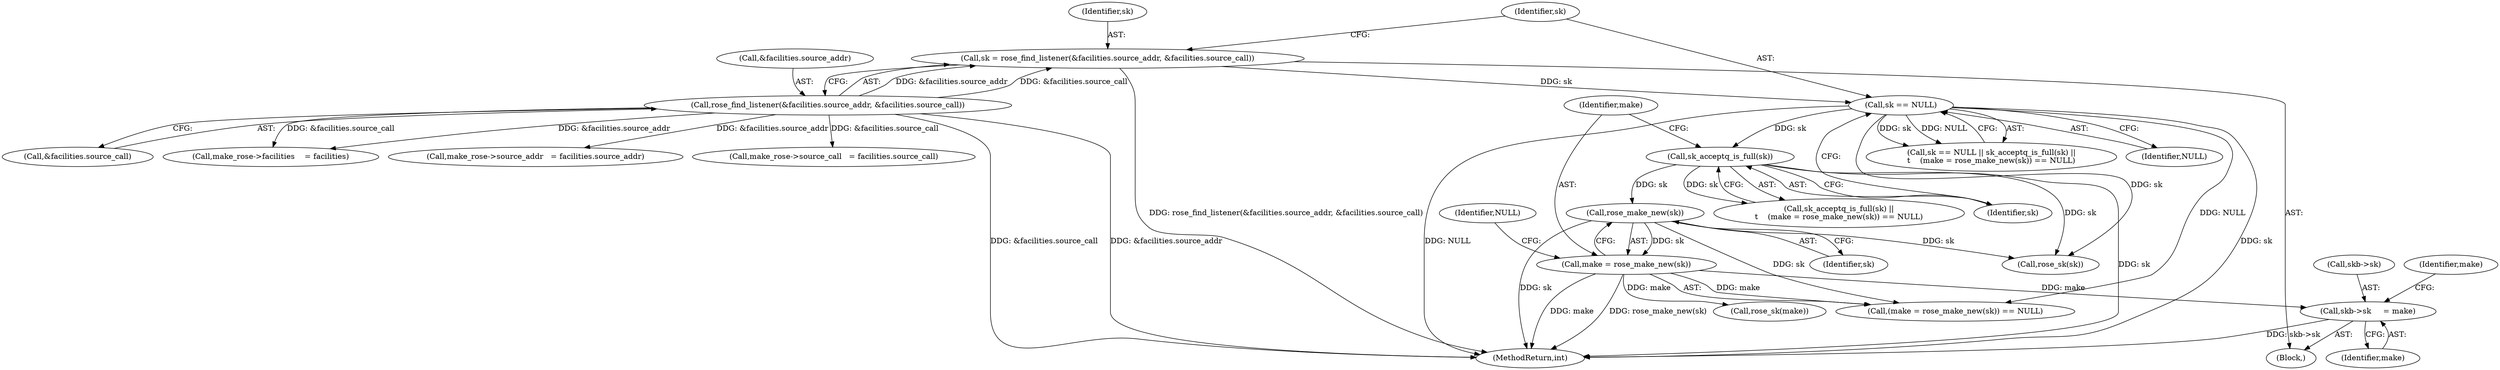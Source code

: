 digraph "0_linux_e0bccd315db0c2f919e7fcf9cb60db21d9986f52@pointer" {
"1000181" [label="(Call,skb->sk     = make)"];
"1000168" [label="(Call,make = rose_make_new(sk))"];
"1000170" [label="(Call,rose_make_new(sk))"];
"1000165" [label="(Call,sk_acceptq_is_full(sk))"];
"1000161" [label="(Call,sk == NULL)"];
"1000148" [label="(Call,sk = rose_find_listener(&facilities.source_addr, &facilities.source_call))"];
"1000150" [label="(Call,rose_find_listener(&facilities.source_addr, &facilities.source_call))"];
"1000181" [label="(Call,skb->sk     = make)"];
"1000162" [label="(Identifier,sk)"];
"1000155" [label="(Call,&facilities.source_call)"];
"1000182" [label="(Call,skb->sk)"];
"1000172" [label="(Identifier,NULL)"];
"1000166" [label="(Identifier,sk)"];
"1000185" [label="(Identifier,make)"];
"1000160" [label="(Call,sk == NULL || sk_acceptq_is_full(sk) ||\n\t    (make = rose_make_new(sk)) == NULL)"];
"1000148" [label="(Call,sk = rose_find_listener(&facilities.source_addr, &facilities.source_call))"];
"1000151" [label="(Call,&facilities.source_addr)"];
"1000163" [label="(Identifier,NULL)"];
"1000169" [label="(Identifier,make)"];
"1000168" [label="(Call,make = rose_make_new(sk))"];
"1000149" [label="(Identifier,sk)"];
"1000188" [label="(Identifier,make)"];
"1000170" [label="(Call,rose_make_new(sk))"];
"1000193" [label="(Call,rose_sk(make))"];
"1000150" [label="(Call,rose_find_listener(&facilities.source_addr, &facilities.source_call))"];
"1000108" [label="(Block,)"];
"1000164" [label="(Call,sk_acceptq_is_full(sk) ||\n\t    (make = rose_make_new(sk)) == NULL)"];
"1000161" [label="(Call,sk == NULL)"];
"1000296" [label="(Call,make_rose->facilities    = facilities)"];
"1000167" [label="(Call,(make = rose_make_new(sk)) == NULL)"];
"1000243" [label="(Call,make_rose->source_addr   = facilities.source_addr)"];
"1000381" [label="(MethodReturn,int)"];
"1000309" [label="(Call,rose_sk(sk))"];
"1000250" [label="(Call,make_rose->source_call   = facilities.source_call)"];
"1000171" [label="(Identifier,sk)"];
"1000165" [label="(Call,sk_acceptq_is_full(sk))"];
"1000181" -> "1000108"  [label="AST: "];
"1000181" -> "1000185"  [label="CFG: "];
"1000182" -> "1000181"  [label="AST: "];
"1000185" -> "1000181"  [label="AST: "];
"1000188" -> "1000181"  [label="CFG: "];
"1000181" -> "1000381"  [label="DDG: skb->sk"];
"1000168" -> "1000181"  [label="DDG: make"];
"1000168" -> "1000167"  [label="AST: "];
"1000168" -> "1000170"  [label="CFG: "];
"1000169" -> "1000168"  [label="AST: "];
"1000170" -> "1000168"  [label="AST: "];
"1000172" -> "1000168"  [label="CFG: "];
"1000168" -> "1000381"  [label="DDG: make"];
"1000168" -> "1000381"  [label="DDG: rose_make_new(sk)"];
"1000168" -> "1000167"  [label="DDG: make"];
"1000170" -> "1000168"  [label="DDG: sk"];
"1000168" -> "1000193"  [label="DDG: make"];
"1000170" -> "1000171"  [label="CFG: "];
"1000171" -> "1000170"  [label="AST: "];
"1000170" -> "1000381"  [label="DDG: sk"];
"1000170" -> "1000167"  [label="DDG: sk"];
"1000165" -> "1000170"  [label="DDG: sk"];
"1000170" -> "1000309"  [label="DDG: sk"];
"1000165" -> "1000164"  [label="AST: "];
"1000165" -> "1000166"  [label="CFG: "];
"1000166" -> "1000165"  [label="AST: "];
"1000169" -> "1000165"  [label="CFG: "];
"1000164" -> "1000165"  [label="CFG: "];
"1000165" -> "1000381"  [label="DDG: sk"];
"1000165" -> "1000164"  [label="DDG: sk"];
"1000161" -> "1000165"  [label="DDG: sk"];
"1000165" -> "1000309"  [label="DDG: sk"];
"1000161" -> "1000160"  [label="AST: "];
"1000161" -> "1000163"  [label="CFG: "];
"1000162" -> "1000161"  [label="AST: "];
"1000163" -> "1000161"  [label="AST: "];
"1000166" -> "1000161"  [label="CFG: "];
"1000160" -> "1000161"  [label="CFG: "];
"1000161" -> "1000381"  [label="DDG: NULL"];
"1000161" -> "1000381"  [label="DDG: sk"];
"1000161" -> "1000160"  [label="DDG: sk"];
"1000161" -> "1000160"  [label="DDG: NULL"];
"1000148" -> "1000161"  [label="DDG: sk"];
"1000161" -> "1000167"  [label="DDG: NULL"];
"1000161" -> "1000309"  [label="DDG: sk"];
"1000148" -> "1000108"  [label="AST: "];
"1000148" -> "1000150"  [label="CFG: "];
"1000149" -> "1000148"  [label="AST: "];
"1000150" -> "1000148"  [label="AST: "];
"1000162" -> "1000148"  [label="CFG: "];
"1000148" -> "1000381"  [label="DDG: rose_find_listener(&facilities.source_addr, &facilities.source_call)"];
"1000150" -> "1000148"  [label="DDG: &facilities.source_addr"];
"1000150" -> "1000148"  [label="DDG: &facilities.source_call"];
"1000150" -> "1000155"  [label="CFG: "];
"1000151" -> "1000150"  [label="AST: "];
"1000155" -> "1000150"  [label="AST: "];
"1000150" -> "1000381"  [label="DDG: &facilities.source_addr"];
"1000150" -> "1000381"  [label="DDG: &facilities.source_call"];
"1000150" -> "1000243"  [label="DDG: &facilities.source_addr"];
"1000150" -> "1000250"  [label="DDG: &facilities.source_call"];
"1000150" -> "1000296"  [label="DDG: &facilities.source_call"];
"1000150" -> "1000296"  [label="DDG: &facilities.source_addr"];
}
